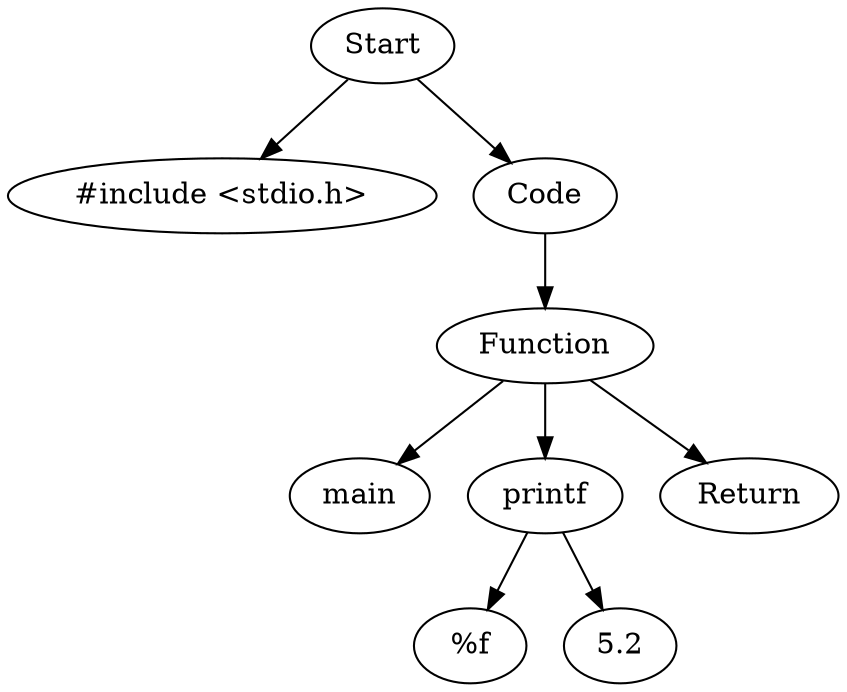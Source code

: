 digraph AST {
  "125152446542656" [label="Start"];
  "125152446542656" -> "125152446539920";
  "125152446542656" -> "125152446542464";
  "125152446539920" [label="#include <stdio.h>"];
  "125152446542464" [label="Code"];
  "125152446542464" -> "125152446542272";
  "125152446542272" [label="Function"];
  "125152446542272" -> "125152446535072";
  "125152446542272" -> "125152446536320";
  "125152446542272" -> "125152446543376";
  "125152446535072" [label="main"];
  "125152446536320" [label="printf"];
  "125152446536320" -> "125152446534304";
  "125152446536320" -> "125152446535888";
  "125152446534304" [label="%f"];
  "125152446535888" [label="5.2"];
  "125152446543376" [label="Return"];
}
